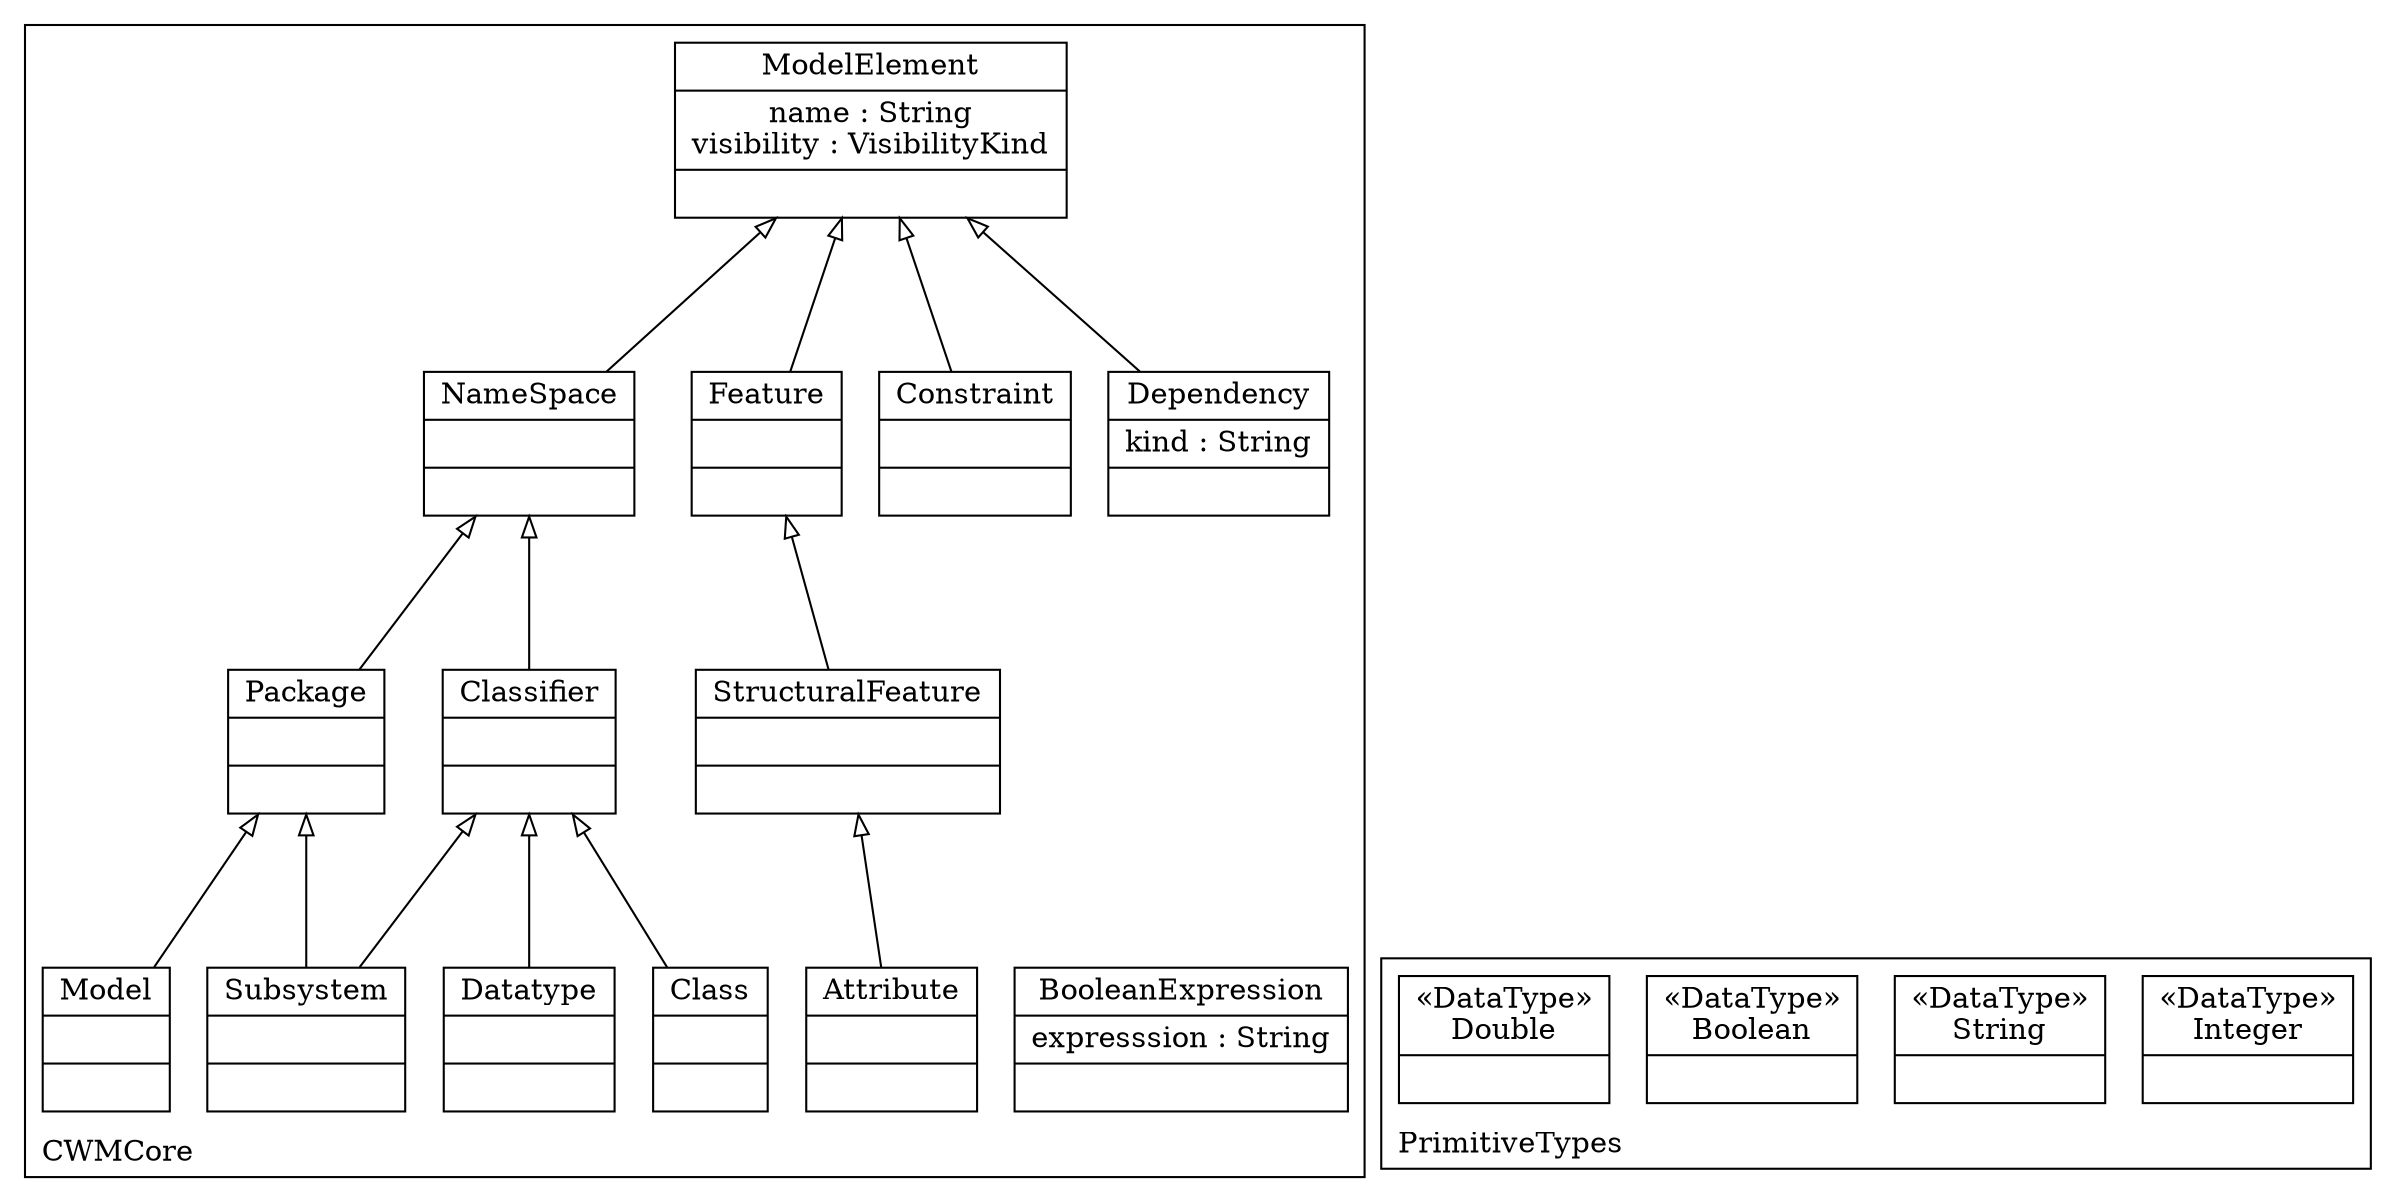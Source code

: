 digraph "KM3 Model in DOT" {
graph[rankdir=BT,labeljust=l,labelloc=t,nodeSep=0.75,compound=true];
 subgraph "cluster_CWMCore"{
labelloc=t
color=black
label=CWMCore
 node[shape=record];
BooleanExpression[label="{BooleanExpression|expresssion : String| }"]
;
 node[shape=record];
ModelElement[label="{ModelElement|name : String\nvisibility : VisibilityKind| }"]
;
 node[shape=record];
Dependency[label="{Dependency|kind : String| }"]
 Dependency->ModelElement[arrowhead=onormal,group=ModelElement,minlen=2,constraint=true,]
;
 node[shape=record];
Constraint[label="{Constraint| | }"]
 Constraint->ModelElement[arrowhead=onormal,group=ModelElement,minlen=2,constraint=true,]
;
 node[shape=record];
Feature[label="{Feature| | }"]
 Feature->ModelElement[arrowhead=onormal,group=ModelElement,minlen=2,constraint=true,]
;
 node[shape=record];
StructuralFeature[label="{StructuralFeature| | }"]
 StructuralFeature->Feature[arrowhead=onormal,group=Feature,minlen=2,constraint=true,]
;
 node[shape=record];
Attribute[label="{Attribute| | }"]
 Attribute->StructuralFeature[arrowhead=onormal,group=StructuralFeature,minlen=2,constraint=true,]
;
 node[shape=record];
NameSpace[label="{NameSpace| | }"]
 NameSpace->ModelElement[arrowhead=onormal,group=ModelElement,minlen=2,constraint=true,]
;
 node[shape=record];
Classifier[label="{Classifier| | }"]
 Classifier->NameSpace[arrowhead=onormal,group=NameSpace,minlen=2,constraint=true,]
;
 node[shape=record];
Package[label="{Package| | }"]
 Package->NameSpace[arrowhead=onormal,group=NameSpace,minlen=2,constraint=true,]
;
 node[shape=record];
Class[label="{Class| | }"]
 Class->Classifier[arrowhead=onormal,group=Classifier,minlen=2,constraint=true,]
;
 node[shape=record];
Datatype[label="{Datatype| | }"]
 Datatype->Classifier[arrowhead=onormal,group=Classifier,minlen=2,constraint=true,]
;
 node[shape=record];
Subsystem[label="{Subsystem| | }"]
 Subsystem->Classifier[arrowhead=onormal,group=Classifier,minlen=2,constraint=true,]
 Subsystem->Package[arrowhead=onormal,group=Package,minlen=2,constraint=true,]
;
 node[shape=record];
Model[label="{Model| | }"]
 Model->Package[arrowhead=onormal,group=Package,minlen=2,constraint=true,]
;

} subgraph "cluster_PrimitiveTypes"{
labelloc=t
color=black
label=PrimitiveTypes
 node[shape=record];
Integer[label="{&#171;DataType&#187;\nInteger|}"]
;
 node[shape=record];
String[label="{&#171;DataType&#187;\nString|}"]
;
 node[shape=record];
Boolean[label="{&#171;DataType&#187;\nBoolean|}"]
;
 node[shape=record];
Double[label="{&#171;DataType&#187;\nDouble|}"]
;

}
}